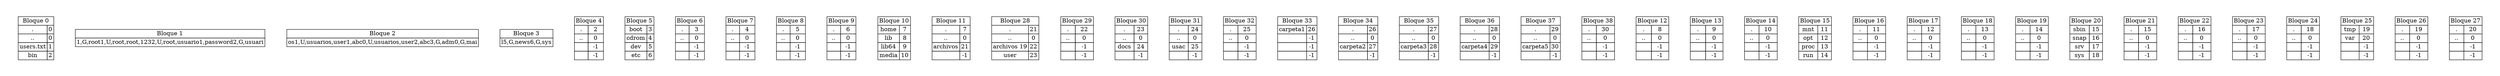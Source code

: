 digraph H {
	graph [pad="0.5", nodesep="0.5", ranksep="1"];
	node [shape=plaintext]
		rankir=LR;
	Bloque0 [
		label=<
			<table border="0" cellborder="1" cellspacing="0">
				<tr><td colspan="2">Bloque 0</td></tr>
				<tr><td>.</td><td port='P0'>0</td></tr>
				<tr><td>..</td><td port='P1'>0</td></tr>
				<tr><td>users.txt</td><td port='P2'>1</td></tr>
				<tr><td>bin</td><td port='P3'>2</td></tr>
			</table>
		>];
	Bloque1 [
		label=<
			<table border="0" cellborder="1" cellspacing="0">
				<tr><td colspan="1">Bloque 1</td></tr>
				<tr><td>1,G,root
1,U,root,root,123
2,U,root,usuario1,password
2,G,usuari</td></tr>
			</table>
		>];
	Bloque2 [
		label=<
			<table border="0" cellborder="1" cellspacing="0">
				<tr><td colspan="1">Bloque 2</td></tr>
				<tr><td>os
1,U,usuarios,user1,abc
0,U,usuarios,user2,abc
3,G,adm
0,G,mai</td></tr>
			</table>
		>];
	Bloque3 [
		label=<
			<table border="0" cellborder="1" cellspacing="0">
				<tr><td colspan="1">Bloque 3</td></tr>
				<tr><td>l
5,G,news
6,G,sys</td></tr>
			</table>
		>];
	Bloque4 [
		label=<
			<table border="0" cellborder="1" cellspacing="0">
				<tr><td colspan="2">Bloque 4</td></tr>
				<tr><td>.</td><td port='P0'>2</td></tr>
				<tr><td>..</td><td port='P1'>0</td></tr>
				<tr><td></td><td port='P2'>-1</td></tr>
				<tr><td></td><td port='P3'>-1</td></tr>
			</table>
		>];
	Bloque5 [
		label=<
			<table border="0" cellborder="1" cellspacing="0">
				<tr><td colspan="2">Bloque 5</td></tr>
				<tr><td>boot</td><td port='P0'>3</td></tr>
				<tr><td>cdrom</td><td port='P1'>4</td></tr>
				<tr><td>dev</td><td port='P2'>5</td></tr>
				<tr><td>etc</td><td port='P3'>6</td></tr>
			</table>
		>];
	Bloque6 [
		label=<
			<table border="0" cellborder="1" cellspacing="0">
				<tr><td colspan="2">Bloque 6</td></tr>
				<tr><td>.</td><td port='P0'>3</td></tr>
				<tr><td>..</td><td port='P1'>0</td></tr>
				<tr><td></td><td port='P2'>-1</td></tr>
				<tr><td></td><td port='P3'>-1</td></tr>
			</table>
		>];
	Bloque7 [
		label=<
			<table border="0" cellborder="1" cellspacing="0">
				<tr><td colspan="2">Bloque 7</td></tr>
				<tr><td>.</td><td port='P0'>4</td></tr>
				<tr><td>..</td><td port='P1'>0</td></tr>
				<tr><td></td><td port='P2'>-1</td></tr>
				<tr><td></td><td port='P3'>-1</td></tr>
			</table>
		>];
	Bloque8 [
		label=<
			<table border="0" cellborder="1" cellspacing="0">
				<tr><td colspan="2">Bloque 8</td></tr>
				<tr><td>.</td><td port='P0'>5</td></tr>
				<tr><td>..</td><td port='P1'>0</td></tr>
				<tr><td></td><td port='P2'>-1</td></tr>
				<tr><td></td><td port='P3'>-1</td></tr>
			</table>
		>];
	Bloque9 [
		label=<
			<table border="0" cellborder="1" cellspacing="0">
				<tr><td colspan="2">Bloque 9</td></tr>
				<tr><td>.</td><td port='P0'>6</td></tr>
				<tr><td>..</td><td port='P1'>0</td></tr>
				<tr><td></td><td port='P2'>-1</td></tr>
				<tr><td></td><td port='P3'>-1</td></tr>
			</table>
		>];
	Bloque10 [
		label=<
			<table border="0" cellborder="1" cellspacing="0">
				<tr><td colspan="2">Bloque 10</td></tr>
				<tr><td>home</td><td port='P0'>7</td></tr>
				<tr><td>lib</td><td port='P1'>8</td></tr>
				<tr><td>lib64</td><td port='P2'>9</td></tr>
				<tr><td>media</td><td port='P3'>10</td></tr>
			</table>
		>];
	Bloque11 [
		label=<
			<table border="0" cellborder="1" cellspacing="0">
				<tr><td colspan="2">Bloque 11</td></tr>
				<tr><td>.</td><td port='P0'>7</td></tr>
				<tr><td>..</td><td port='P1'>0</td></tr>
				<tr><td>archivos</td><td port='P2'>21</td></tr>
				<tr><td></td><td port='P3'>-1</td></tr>
			</table>
		>];
	Bloque28 [
		label=<
			<table border="0" cellborder="1" cellspacing="0">
				<tr><td colspan="2">Bloque 28</td></tr>
				<tr><td>.</td><td port='P0'>21</td></tr>
				<tr><td>..</td><td port='P1'>0</td></tr>
				<tr><td>archivos 19</td><td port='P2'>22</td></tr>
				<tr><td>user</td><td port='P3'>23</td></tr>
			</table>
		>];
	Bloque29 [
		label=<
			<table border="0" cellborder="1" cellspacing="0">
				<tr><td colspan="2">Bloque 29</td></tr>
				<tr><td>.</td><td port='P0'>22</td></tr>
				<tr><td>..</td><td port='P1'>0</td></tr>
				<tr><td></td><td port='P2'>-1</td></tr>
				<tr><td></td><td port='P3'>-1</td></tr>
			</table>
		>];
	Bloque30 [
		label=<
			<table border="0" cellborder="1" cellspacing="0">
				<tr><td colspan="2">Bloque 30</td></tr>
				<tr><td>.</td><td port='P0'>23</td></tr>
				<tr><td>..</td><td port='P1'>0</td></tr>
				<tr><td>docs</td><td port='P2'>24</td></tr>
				<tr><td></td><td port='P3'>-1</td></tr>
			</table>
		>];
	Bloque31 [
		label=<
			<table border="0" cellborder="1" cellspacing="0">
				<tr><td colspan="2">Bloque 31</td></tr>
				<tr><td>.</td><td port='P0'>24</td></tr>
				<tr><td>..</td><td port='P1'>0</td></tr>
				<tr><td>usac</td><td port='P2'>25</td></tr>
				<tr><td></td><td port='P3'>-1</td></tr>
			</table>
		>];
	Bloque32 [
		label=<
			<table border="0" cellborder="1" cellspacing="0">
				<tr><td colspan="2">Bloque 32</td></tr>
				<tr><td>.</td><td port='P0'>25</td></tr>
				<tr><td>..</td><td port='P1'>0</td></tr>
				<tr><td></td><td port='P2'>-1</td></tr>
				<tr><td></td><td port='P3'>-1</td></tr>
			</table>
		>];
	Bloque33 [
		label=<
			<table border="0" cellborder="1" cellspacing="0">
				<tr><td colspan="2">Bloque 33</td></tr>
				<tr><td>carpeta1</td><td port='P0'>26</td></tr>
				<tr><td></td><td port='P1'>-1</td></tr>
				<tr><td></td><td port='P2'>-1</td></tr>
				<tr><td></td><td port='P3'>-1</td></tr>
			</table>
		>];
	Bloque34 [
		label=<
			<table border="0" cellborder="1" cellspacing="0">
				<tr><td colspan="2">Bloque 34</td></tr>
				<tr><td>.</td><td port='P0'>26</td></tr>
				<tr><td>..</td><td port='P1'>0</td></tr>
				<tr><td>carpeta2</td><td port='P2'>27</td></tr>
				<tr><td></td><td port='P3'>-1</td></tr>
			</table>
		>];
	Bloque35 [
		label=<
			<table border="0" cellborder="1" cellspacing="0">
				<tr><td colspan="2">Bloque 35</td></tr>
				<tr><td>.</td><td port='P0'>27</td></tr>
				<tr><td>..</td><td port='P1'>0</td></tr>
				<tr><td>carpeta3</td><td port='P2'>28</td></tr>
				<tr><td></td><td port='P3'>-1</td></tr>
			</table>
		>];
	Bloque36 [
		label=<
			<table border="0" cellborder="1" cellspacing="0">
				<tr><td colspan="2">Bloque 36</td></tr>
				<tr><td>.</td><td port='P0'>28</td></tr>
				<tr><td>..</td><td port='P1'>0</td></tr>
				<tr><td>carpeta4</td><td port='P2'>29</td></tr>
				<tr><td></td><td port='P3'>-1</td></tr>
			</table>
		>];
	Bloque37 [
		label=<
			<table border="0" cellborder="1" cellspacing="0">
				<tr><td colspan="2">Bloque 37</td></tr>
				<tr><td>.</td><td port='P0'>29</td></tr>
				<tr><td>..</td><td port='P1'>0</td></tr>
				<tr><td>carpeta5</td><td port='P2'>30</td></tr>
				<tr><td></td><td port='P3'>-1</td></tr>
			</table>
		>];
	Bloque38 [
		label=<
			<table border="0" cellborder="1" cellspacing="0">
				<tr><td colspan="2">Bloque 38</td></tr>
				<tr><td>.</td><td port='P0'>30</td></tr>
				<tr><td>..</td><td port='P1'>0</td></tr>
				<tr><td></td><td port='P2'>-1</td></tr>
				<tr><td></td><td port='P3'>-1</td></tr>
			</table>
		>];
	Bloque12 [
		label=<
			<table border="0" cellborder="1" cellspacing="0">
				<tr><td colspan="2">Bloque 12</td></tr>
				<tr><td>.</td><td port='P0'>8</td></tr>
				<tr><td>..</td><td port='P1'>0</td></tr>
				<tr><td></td><td port='P2'>-1</td></tr>
				<tr><td></td><td port='P3'>-1</td></tr>
			</table>
		>];
	Bloque13 [
		label=<
			<table border="0" cellborder="1" cellspacing="0">
				<tr><td colspan="2">Bloque 13</td></tr>
				<tr><td>.</td><td port='P0'>9</td></tr>
				<tr><td>..</td><td port='P1'>0</td></tr>
				<tr><td></td><td port='P2'>-1</td></tr>
				<tr><td></td><td port='P3'>-1</td></tr>
			</table>
		>];
	Bloque14 [
		label=<
			<table border="0" cellborder="1" cellspacing="0">
				<tr><td colspan="2">Bloque 14</td></tr>
				<tr><td>.</td><td port='P0'>10</td></tr>
				<tr><td>..</td><td port='P1'>0</td></tr>
				<tr><td></td><td port='P2'>-1</td></tr>
				<tr><td></td><td port='P3'>-1</td></tr>
			</table>
		>];
	Bloque15 [
		label=<
			<table border="0" cellborder="1" cellspacing="0">
				<tr><td colspan="2">Bloque 15</td></tr>
				<tr><td>mnt</td><td port='P0'>11</td></tr>
				<tr><td>opt</td><td port='P1'>12</td></tr>
				<tr><td>proc</td><td port='P2'>13</td></tr>
				<tr><td>run</td><td port='P3'>14</td></tr>
			</table>
		>];
	Bloque16 [
		label=<
			<table border="0" cellborder="1" cellspacing="0">
				<tr><td colspan="2">Bloque 16</td></tr>
				<tr><td>.</td><td port='P0'>11</td></tr>
				<tr><td>..</td><td port='P1'>0</td></tr>
				<tr><td></td><td port='P2'>-1</td></tr>
				<tr><td></td><td port='P3'>-1</td></tr>
			</table>
		>];
	Bloque17 [
		label=<
			<table border="0" cellborder="1" cellspacing="0">
				<tr><td colspan="2">Bloque 17</td></tr>
				<tr><td>.</td><td port='P0'>12</td></tr>
				<tr><td>..</td><td port='P1'>0</td></tr>
				<tr><td></td><td port='P2'>-1</td></tr>
				<tr><td></td><td port='P3'>-1</td></tr>
			</table>
		>];
	Bloque18 [
		label=<
			<table border="0" cellborder="1" cellspacing="0">
				<tr><td colspan="2">Bloque 18</td></tr>
				<tr><td>.</td><td port='P0'>13</td></tr>
				<tr><td>..</td><td port='P1'>0</td></tr>
				<tr><td></td><td port='P2'>-1</td></tr>
				<tr><td></td><td port='P3'>-1</td></tr>
			</table>
		>];
	Bloque19 [
		label=<
			<table border="0" cellborder="1" cellspacing="0">
				<tr><td colspan="2">Bloque 19</td></tr>
				<tr><td>.</td><td port='P0'>14</td></tr>
				<tr><td>..</td><td port='P1'>0</td></tr>
				<tr><td></td><td port='P2'>-1</td></tr>
				<tr><td></td><td port='P3'>-1</td></tr>
			</table>
		>];
	Bloque20 [
		label=<
			<table border="0" cellborder="1" cellspacing="0">
				<tr><td colspan="2">Bloque 20</td></tr>
				<tr><td>sbin</td><td port='P0'>15</td></tr>
				<tr><td>snap</td><td port='P1'>16</td></tr>
				<tr><td>srv</td><td port='P2'>17</td></tr>
				<tr><td>sys</td><td port='P3'>18</td></tr>
			</table>
		>];
	Bloque21 [
		label=<
			<table border="0" cellborder="1" cellspacing="0">
				<tr><td colspan="2">Bloque 21</td></tr>
				<tr><td>.</td><td port='P0'>15</td></tr>
				<tr><td>..</td><td port='P1'>0</td></tr>
				<tr><td></td><td port='P2'>-1</td></tr>
				<tr><td></td><td port='P3'>-1</td></tr>
			</table>
		>];
	Bloque22 [
		label=<
			<table border="0" cellborder="1" cellspacing="0">
				<tr><td colspan="2">Bloque 22</td></tr>
				<tr><td>.</td><td port='P0'>16</td></tr>
				<tr><td>..</td><td port='P1'>0</td></tr>
				<tr><td></td><td port='P2'>-1</td></tr>
				<tr><td></td><td port='P3'>-1</td></tr>
			</table>
		>];
	Bloque23 [
		label=<
			<table border="0" cellborder="1" cellspacing="0">
				<tr><td colspan="2">Bloque 23</td></tr>
				<tr><td>.</td><td port='P0'>17</td></tr>
				<tr><td>..</td><td port='P1'>0</td></tr>
				<tr><td></td><td port='P2'>-1</td></tr>
				<tr><td></td><td port='P3'>-1</td></tr>
			</table>
		>];
	Bloque24 [
		label=<
			<table border="0" cellborder="1" cellspacing="0">
				<tr><td colspan="2">Bloque 24</td></tr>
				<tr><td>.</td><td port='P0'>18</td></tr>
				<tr><td>..</td><td port='P1'>0</td></tr>
				<tr><td></td><td port='P2'>-1</td></tr>
				<tr><td></td><td port='P3'>-1</td></tr>
			</table>
		>];
	Bloque25 [
		label=<
			<table border="0" cellborder="1" cellspacing="0">
				<tr><td colspan="2">Bloque 25</td></tr>
				<tr><td>tmp</td><td port='P0'>19</td></tr>
				<tr><td>var</td><td port='P1'>20</td></tr>
				<tr><td></td><td port='P2'>-1</td></tr>
				<tr><td></td><td port='P3'>-1</td></tr>
			</table>
		>];
	Bloque26 [
		label=<
			<table border="0" cellborder="1" cellspacing="0">
				<tr><td colspan="2">Bloque 26</td></tr>
				<tr><td>.</td><td port='P0'>19</td></tr>
				<tr><td>..</td><td port='P1'>0</td></tr>
				<tr><td></td><td port='P2'>-1</td></tr>
				<tr><td></td><td port='P3'>-1</td></tr>
			</table>
		>];
	Bloque27 [
		label=<
			<table border="0" cellborder="1" cellspacing="0">
				<tr><td colspan="2">Bloque 27</td></tr>
				<tr><td>.</td><td port='P0'>20</td></tr>
				<tr><td>..</td><td port='P1'>0</td></tr>
				<tr><td></td><td port='P2'>-1</td></tr>
				<tr><td></td><td port='P3'>-1</td></tr>
			</table>
		>];
}
